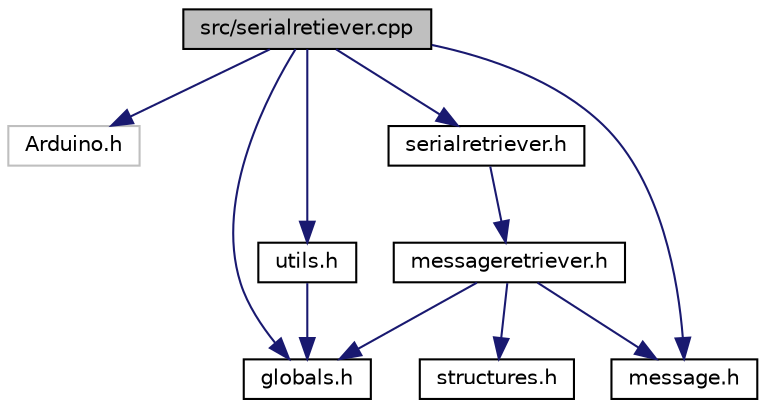 digraph "src/serialretiever.cpp"
{
 // LATEX_PDF_SIZE
  edge [fontname="Helvetica",fontsize="10",labelfontname="Helvetica",labelfontsize="10"];
  node [fontname="Helvetica",fontsize="10",shape=record];
  Node1 [label="src/serialretiever.cpp",height=0.2,width=0.4,color="black", fillcolor="grey75", style="filled", fontcolor="black",tooltip="Definition of class defined in serialreriever.h."];
  Node1 -> Node2 [color="midnightblue",fontsize="10",style="solid",fontname="Helvetica"];
  Node2 [label="Arduino.h",height=0.2,width=0.4,color="grey75", fillcolor="white", style="filled",tooltip=" "];
  Node1 -> Node3 [color="midnightblue",fontsize="10",style="solid",fontname="Helvetica"];
  Node3 [label="globals.h",height=0.2,width=0.4,color="black", fillcolor="white", style="filled",URL="$src_2globals_8h_source.html",tooltip=" "];
  Node1 -> Node4 [color="midnightblue",fontsize="10",style="solid",fontname="Helvetica"];
  Node4 [label="serialretriever.h",height=0.2,width=0.4,color="black", fillcolor="white", style="filled",URL="$serialretriever_8h.html",tooltip="The serial message retriever. This will accept messages over serial."];
  Node4 -> Node5 [color="midnightblue",fontsize="10",style="solid",fontname="Helvetica"];
  Node5 [label="messageretriever.h",height=0.2,width=0.4,color="black", fillcolor="white", style="filled",URL="$src_2messageretriever_8h.html",tooltip="Message retriever base class for the led light strip."];
  Node5 -> Node3 [color="midnightblue",fontsize="10",style="solid",fontname="Helvetica"];
  Node5 -> Node6 [color="midnightblue",fontsize="10",style="solid",fontname="Helvetica"];
  Node6 [label="message.h",height=0.2,width=0.4,color="black", fillcolor="white", style="filled",URL="$src_2message_8h_source.html",tooltip=" "];
  Node5 -> Node7 [color="midnightblue",fontsize="10",style="solid",fontname="Helvetica"];
  Node7 [label="structures.h",height=0.2,width=0.4,color="black", fillcolor="white", style="filled",URL="$src_2structures_8h.html",tooltip="Declerations of data structures that can be used throughout this project."];
  Node1 -> Node8 [color="midnightblue",fontsize="10",style="solid",fontname="Helvetica"];
  Node8 [label="utils.h",height=0.2,width=0.4,color="black", fillcolor="white", style="filled",URL="$src_2utils_8h.html",tooltip="Provide some miscellaneous tools for use throughout the code."];
  Node8 -> Node3 [color="midnightblue",fontsize="10",style="solid",fontname="Helvetica"];
  Node1 -> Node6 [color="midnightblue",fontsize="10",style="solid",fontname="Helvetica"];
}
